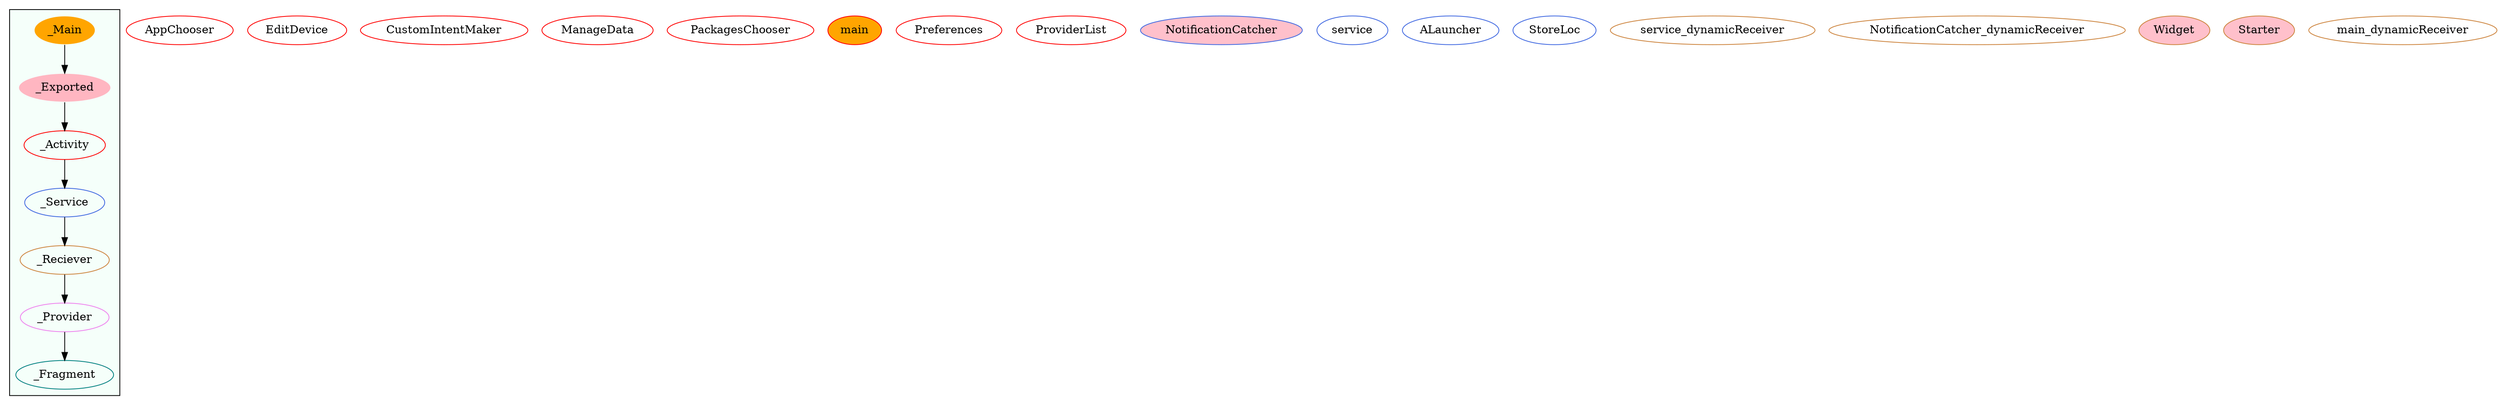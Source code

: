 digraph G {
subgraph cluster_legend{ 
bgcolor=mintcream;
_Activity[color = red];
_Service[color = royalblue];
_Provider[color = violet];
_Reciever[color = peru];
_Fragment[color = teal];
_Main[style=filled, fillcolor=orange, color = mintcream];
_Exported[style=filled, fillcolor=lightpink, color = mintcream];
_Main -> _Exported -> _Activity -> _Service -> _Reciever -> _Provider -> _Fragment; 
}
AppChooser[color = red];
EditDevice[color = red];
CustomIntentMaker[color = red];
ManageData[color = red];
PackagesChooser[color = red];
main[style=filled, fillcolor=orange, color = red];
Preferences[color = red];
ProviderList[color = red];
NotificationCatcher[style=filled, fillcolor=pink, color = royalblue];
service[color = royalblue];
ALauncher[color = royalblue];
StoreLoc[color = royalblue];
service_dynamicReceiver[color = peru];
NotificationCatcher_dynamicReceiver[color = peru];
Widget[style=filled, fillcolor=pink, color = peru];
Starter[style=filled, fillcolor=pink, color = peru];
main_dynamicReceiver[color = peru];
}
